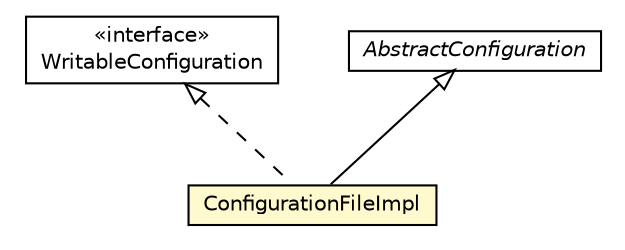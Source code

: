 #!/usr/local/bin/dot
#
# Class diagram 
# Generated by UMLGraph version R5_6_6-8-g8d7759 (http://www.umlgraph.org/)
#

digraph G {
	edge [fontname="Helvetica",fontsize=10,labelfontname="Helvetica",labelfontsize=10];
	node [fontname="Helvetica",fontsize=10,shape=plaintext];
	nodesep=0.25;
	ranksep=0.5;
	// org.dayatang.configuration.WritableConfiguration
	c133 [label=<<table title="org.dayatang.configuration.WritableConfiguration" border="0" cellborder="1" cellspacing="0" cellpadding="2" port="p" href="../WritableConfiguration.html">
		<tr><td><table border="0" cellspacing="0" cellpadding="1">
<tr><td align="center" balign="center"> &#171;interface&#187; </td></tr>
<tr><td align="center" balign="center"> WritableConfiguration </td></tr>
		</table></td></tr>
		</table>>, URL="../WritableConfiguration.html", fontname="Helvetica", fontcolor="black", fontsize=10.0];
	// org.dayatang.configuration.impl.ConfigurationFileImpl
	c141 [label=<<table title="org.dayatang.configuration.impl.ConfigurationFileImpl" border="0" cellborder="1" cellspacing="0" cellpadding="2" port="p" bgcolor="lemonChiffon" href="./ConfigurationFileImpl.html">
		<tr><td><table border="0" cellspacing="0" cellpadding="1">
<tr><td align="center" balign="center"> ConfigurationFileImpl </td></tr>
		</table></td></tr>
		</table>>, URL="./ConfigurationFileImpl.html", fontname="Helvetica", fontcolor="black", fontsize=10.0];
	// org.dayatang.configuration.impl.AbstractConfiguration
	c145 [label=<<table title="org.dayatang.configuration.impl.AbstractConfiguration" border="0" cellborder="1" cellspacing="0" cellpadding="2" port="p" href="./AbstractConfiguration.html">
		<tr><td><table border="0" cellspacing="0" cellpadding="1">
<tr><td align="center" balign="center"><font face="Helvetica-Oblique"> AbstractConfiguration </font></td></tr>
		</table></td></tr>
		</table>>, URL="./AbstractConfiguration.html", fontname="Helvetica", fontcolor="black", fontsize=10.0];
	//org.dayatang.configuration.impl.ConfigurationFileImpl extends org.dayatang.configuration.impl.AbstractConfiguration
	c145:p -> c141:p [dir=back,arrowtail=empty];
	//org.dayatang.configuration.impl.ConfigurationFileImpl implements org.dayatang.configuration.WritableConfiguration
	c133:p -> c141:p [dir=back,arrowtail=empty,style=dashed];
}

